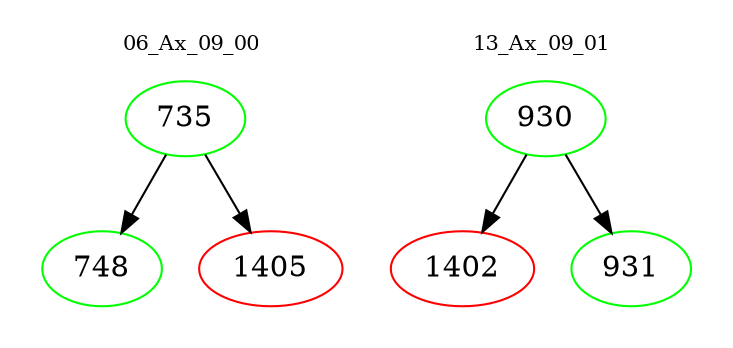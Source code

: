 digraph{
subgraph cluster_0 {
color = white
label = "06_Ax_09_00";
fontsize=10;
T0_735 [label="735", color="green"]
T0_735 -> T0_748 [color="black"]
T0_748 [label="748", color="green"]
T0_735 -> T0_1405 [color="black"]
T0_1405 [label="1405", color="red"]
}
subgraph cluster_1 {
color = white
label = "13_Ax_09_01";
fontsize=10;
T1_930 [label="930", color="green"]
T1_930 -> T1_1402 [color="black"]
T1_1402 [label="1402", color="red"]
T1_930 -> T1_931 [color="black"]
T1_931 [label="931", color="green"]
}
}
